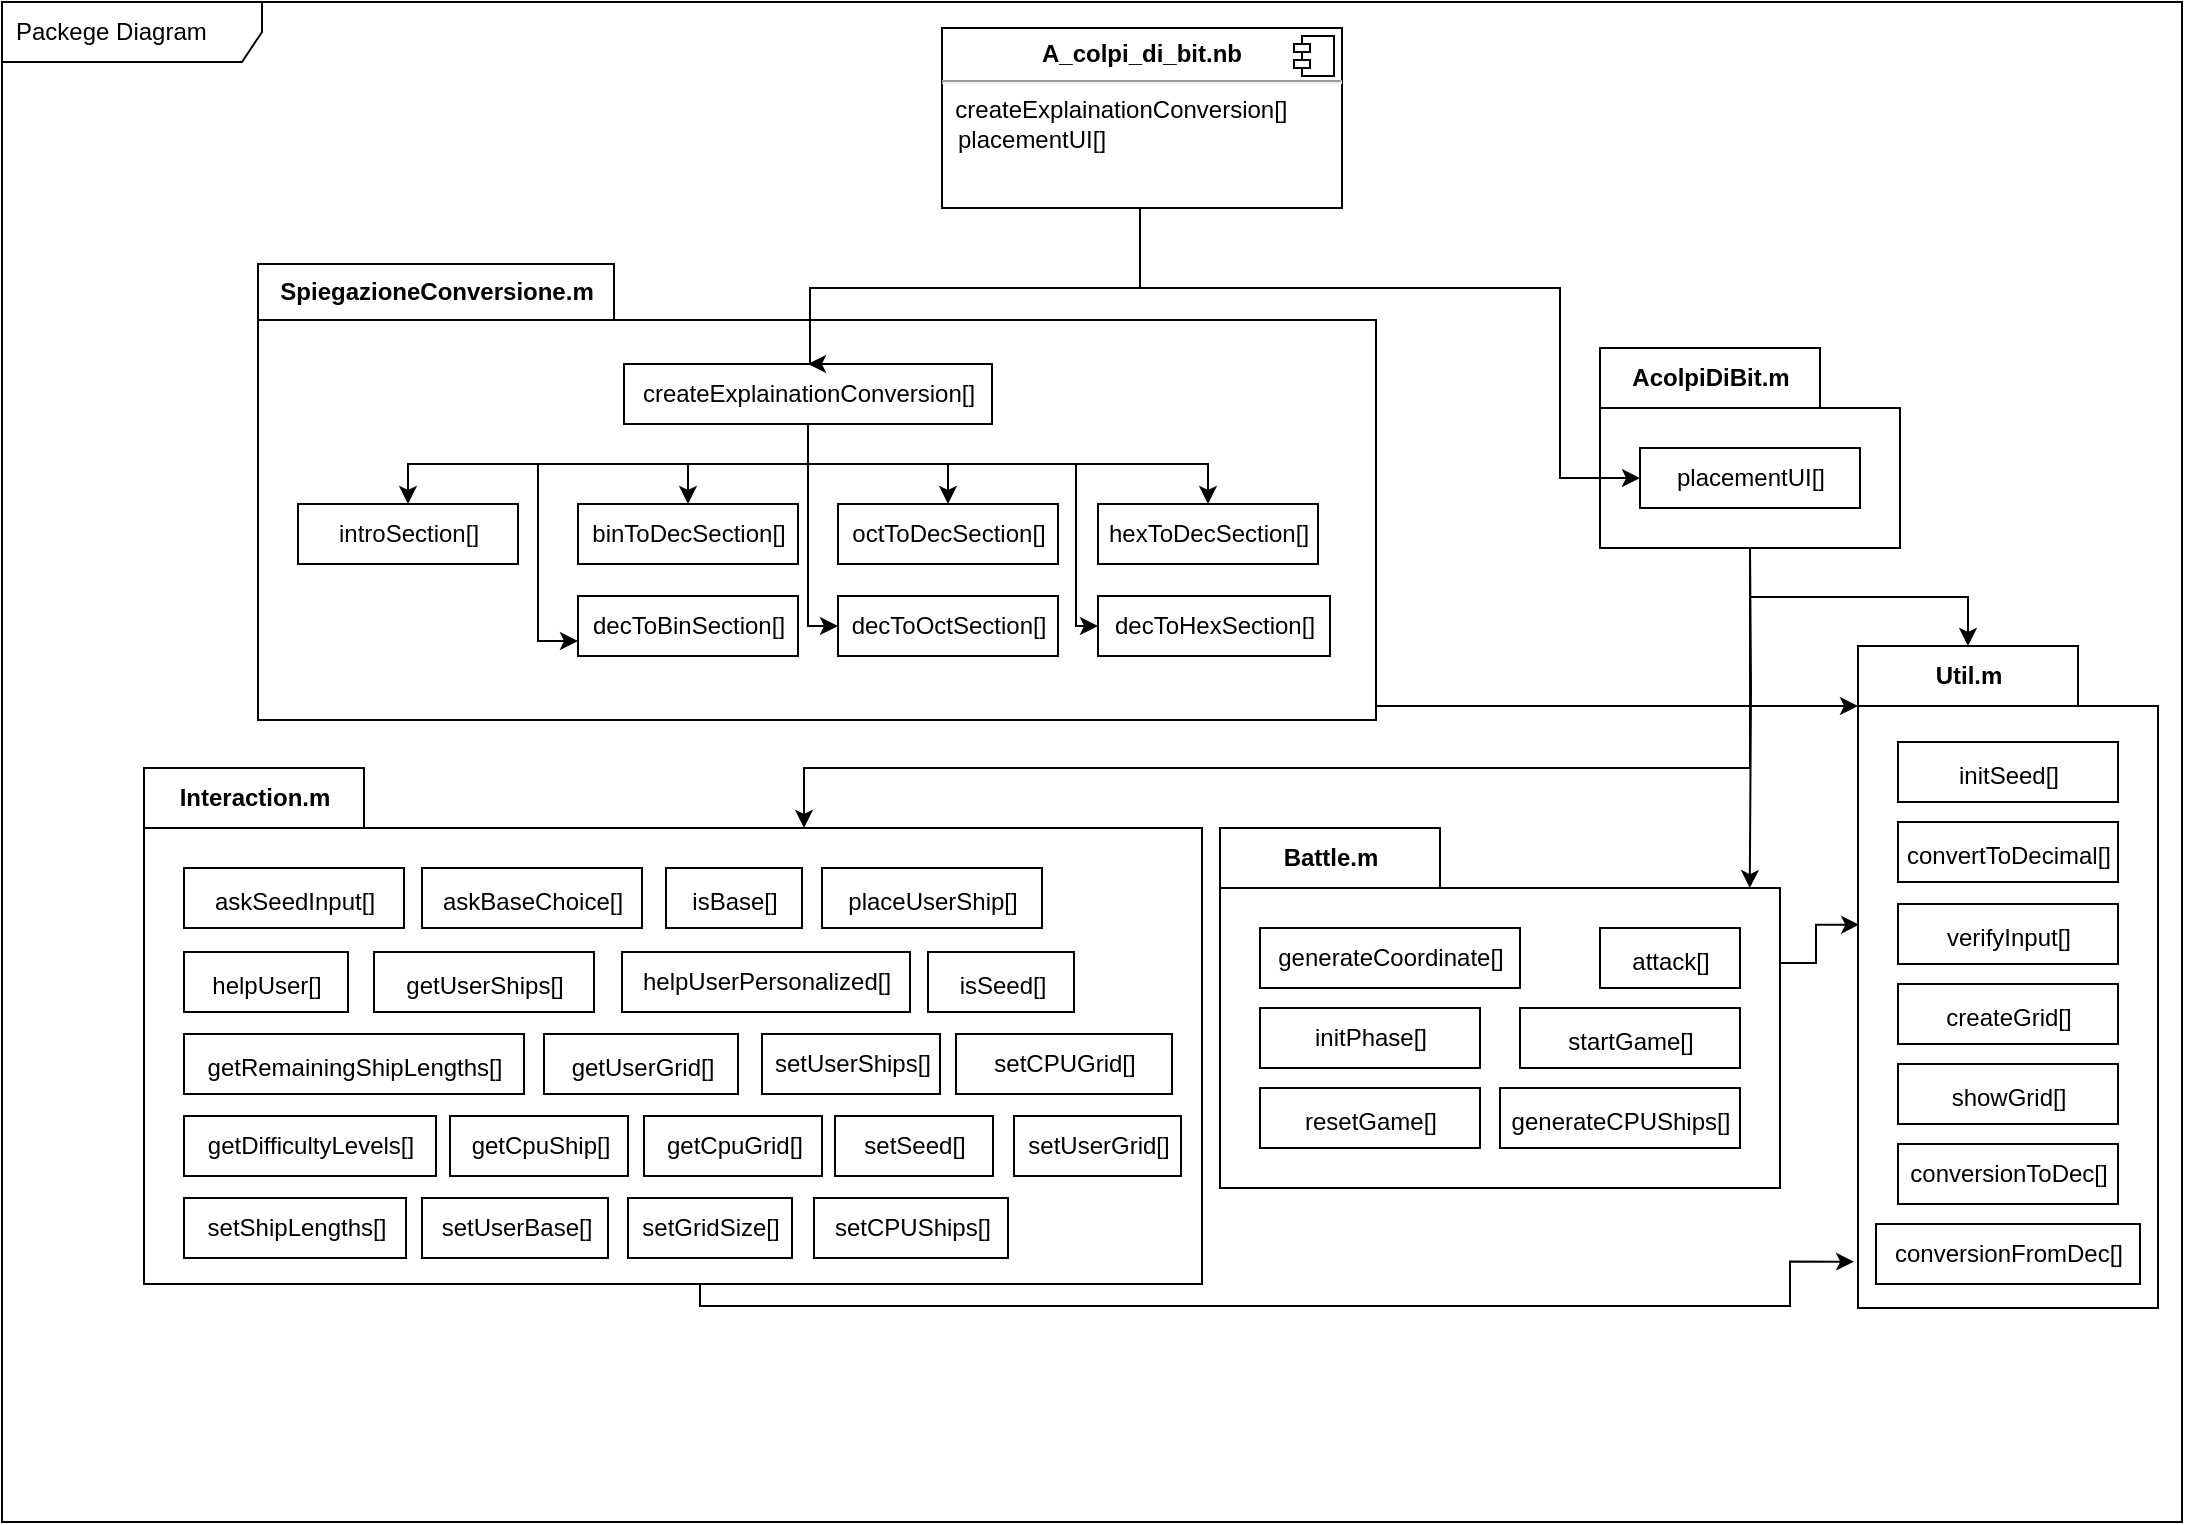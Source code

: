 <mxfile version="27.0.2">
  <diagram id="qPOIcfFmHbnymQS1OXpa" name="Pagina-1">
    <mxGraphModel dx="1978" dy="1729" grid="0" gridSize="10" guides="1" tooltips="1" connect="1" arrows="1" fold="1" page="1" pageScale="1" pageWidth="1169" pageHeight="827" math="0" shadow="0">
      <root>
        <mxCell id="0" />
        <mxCell id="1" parent="0" />
        <mxCell id="7lBY_pQXQDnRPIEdI0AO-6" value="Packege Diagram" style="shape=umlFrame;whiteSpace=wrap;html=1;width=130;height=30;boundedLbl=1;verticalAlign=middle;align=left;spacingLeft=5;fontFamily=Helvetica;fontSize=12;fontColor=default;fillColor=none;" parent="1" vertex="1">
          <mxGeometry x="11" y="77" width="1090" height="760" as="geometry" />
        </mxCell>
        <mxCell id="7lBY_pQXQDnRPIEdI0AO-42" style="edgeStyle=orthogonalEdgeStyle;rounded=0;orthogonalLoop=1;jettySize=auto;html=1;exitX=0.5;exitY=1;exitDx=0;exitDy=0;exitPerimeter=0;entryX=0;entryY=0;entryDx=330;entryDy=30;entryPerimeter=0;fontFamily=Helvetica;fontSize=12;fontColor=default;" parent="1" source="7lBY_pQXQDnRPIEdI0AO-3" target="7lBY_pQXQDnRPIEdI0AO-29" edge="1">
          <mxGeometry relative="1" as="geometry">
            <Array as="points">
              <mxPoint x="885" y="460" />
              <mxPoint x="412" y="460" />
            </Array>
          </mxGeometry>
        </mxCell>
        <mxCell id="7lBY_pQXQDnRPIEdI0AO-59" style="edgeStyle=orthogonalEdgeStyle;rounded=0;orthogonalLoop=1;jettySize=auto;html=1;exitX=0.5;exitY=1;exitDx=0;exitDy=0;exitPerimeter=0;entryX=0;entryY=0;entryDx=55;entryDy=0;entryPerimeter=0;fontFamily=Helvetica;fontSize=12;fontColor=default;" parent="1" source="7lBY_pQXQDnRPIEdI0AO-3" target="7lBY_pQXQDnRPIEdI0AO-46" edge="1">
          <mxGeometry relative="1" as="geometry" />
        </mxCell>
        <mxCell id="7lBY_pQXQDnRPIEdI0AO-3" value="AcolpiDiBit.m" style="shape=folder;fontStyle=1;tabWidth=110;tabHeight=30;tabPosition=left;html=1;boundedLbl=1;labelInHeader=1;container=1;collapsible=0;recursiveResize=0;fontFamily=Helvetica;fontSize=12;fontColor=default;fillColor=none;" parent="1" vertex="1">
          <mxGeometry x="810" y="250" width="150" height="100" as="geometry" />
        </mxCell>
        <mxCell id="7lBY_pQXQDnRPIEdI0AO-4" value="placementUI[]" style="html=1;fontFamily=Helvetica;fontSize=12;fontColor=default;fillColor=none;" parent="7lBY_pQXQDnRPIEdI0AO-3" vertex="1">
          <mxGeometry width="110" height="30" relative="1" as="geometry">
            <mxPoint x="20" y="50" as="offset" />
          </mxGeometry>
        </mxCell>
        <mxCell id="7lBY_pQXQDnRPIEdI0AO-52" style="edgeStyle=orthogonalEdgeStyle;rounded=0;orthogonalLoop=1;jettySize=auto;html=1;entryX=0.946;entryY=0.167;entryDx=0;entryDy=0;entryPerimeter=0;fontFamily=Helvetica;fontSize=12;fontColor=default;" parent="7lBY_pQXQDnRPIEdI0AO-3" target="7lBY_pQXQDnRPIEdI0AO-43" edge="1">
          <mxGeometry relative="1" as="geometry">
            <mxPoint x="75" y="100" as="sourcePoint" />
          </mxGeometry>
        </mxCell>
        <mxCell id="1x8Cyjn647WYstZl3578-10" style="edgeStyle=orthogonalEdgeStyle;rounded=0;orthogonalLoop=1;jettySize=auto;html=1;entryX=0;entryY=0;entryDx=0;entryDy=30;entryPerimeter=0;" parent="1" source="7lBY_pQXQDnRPIEdI0AO-7" target="7lBY_pQXQDnRPIEdI0AO-46" edge="1">
          <mxGeometry relative="1" as="geometry">
            <Array as="points">
              <mxPoint x="765" y="429" />
              <mxPoint x="765" y="429" />
            </Array>
          </mxGeometry>
        </mxCell>
        <mxCell id="7lBY_pQXQDnRPIEdI0AO-7" value="SpiegazioneConversione.m" style="shape=folder;fontStyle=1;tabWidth=178;tabHeight=28;tabPosition=left;html=1;boundedLbl=1;labelInHeader=1;container=1;collapsible=0;recursiveResize=0;fontFamily=Helvetica;fontSize=12;fontColor=default;fillColor=none;" parent="1" vertex="1">
          <mxGeometry x="139" y="208" width="559" height="228" as="geometry" />
        </mxCell>
        <mxCell id="7lBY_pQXQDnRPIEdI0AO-12" style="edgeStyle=orthogonalEdgeStyle;rounded=0;orthogonalLoop=1;jettySize=auto;html=1;entryX=0.5;entryY=0;entryDx=0;entryDy=0;fontFamily=Helvetica;fontSize=12;fontColor=default;" parent="7lBY_pQXQDnRPIEdI0AO-7" source="7lBY_pQXQDnRPIEdI0AO-8" target="7lBY_pQXQDnRPIEdI0AO-11" edge="1">
          <mxGeometry relative="1" as="geometry">
            <Array as="points">
              <mxPoint x="275" y="100" />
              <mxPoint x="75" y="100" />
            </Array>
          </mxGeometry>
        </mxCell>
        <mxCell id="7lBY_pQXQDnRPIEdI0AO-18" style="edgeStyle=orthogonalEdgeStyle;rounded=0;orthogonalLoop=1;jettySize=auto;html=1;entryX=0.5;entryY=0;entryDx=0;entryDy=0;fontFamily=Helvetica;fontSize=12;fontColor=default;" parent="7lBY_pQXQDnRPIEdI0AO-7" source="7lBY_pQXQDnRPIEdI0AO-8" target="7lBY_pQXQDnRPIEdI0AO-17" edge="1">
          <mxGeometry relative="1" as="geometry" />
        </mxCell>
        <mxCell id="7lBY_pQXQDnRPIEdI0AO-21" style="edgeStyle=orthogonalEdgeStyle;rounded=0;orthogonalLoop=1;jettySize=auto;html=1;entryX=0.5;entryY=0;entryDx=0;entryDy=0;fontFamily=Helvetica;fontSize=12;fontColor=default;" parent="7lBY_pQXQDnRPIEdI0AO-7" source="7lBY_pQXQDnRPIEdI0AO-8" target="7lBY_pQXQDnRPIEdI0AO-20" edge="1">
          <mxGeometry relative="1" as="geometry">
            <Array as="points">
              <mxPoint x="275" y="100" />
              <mxPoint x="345" y="100" />
            </Array>
          </mxGeometry>
        </mxCell>
        <mxCell id="7lBY_pQXQDnRPIEdI0AO-23" style="edgeStyle=orthogonalEdgeStyle;rounded=0;orthogonalLoop=1;jettySize=auto;html=1;entryX=0.5;entryY=0;entryDx=0;entryDy=0;fontFamily=Helvetica;fontSize=12;fontColor=default;" parent="7lBY_pQXQDnRPIEdI0AO-7" source="7lBY_pQXQDnRPIEdI0AO-8" target="7lBY_pQXQDnRPIEdI0AO-22" edge="1">
          <mxGeometry relative="1" as="geometry">
            <Array as="points">
              <mxPoint x="275" y="100" />
              <mxPoint x="475" y="100" />
            </Array>
          </mxGeometry>
        </mxCell>
        <mxCell id="1x8Cyjn647WYstZl3578-7" style="edgeStyle=orthogonalEdgeStyle;rounded=0;orthogonalLoop=1;jettySize=auto;html=1;entryX=0;entryY=0.75;entryDx=0;entryDy=0;" parent="7lBY_pQXQDnRPIEdI0AO-7" source="7lBY_pQXQDnRPIEdI0AO-8" target="1x8Cyjn647WYstZl3578-2" edge="1">
          <mxGeometry relative="1" as="geometry">
            <Array as="points">
              <mxPoint x="275" y="100" />
              <mxPoint x="140" y="100" />
              <mxPoint x="140" y="188" />
            </Array>
          </mxGeometry>
        </mxCell>
        <mxCell id="1x8Cyjn647WYstZl3578-8" style="edgeStyle=orthogonalEdgeStyle;rounded=0;orthogonalLoop=1;jettySize=auto;html=1;entryX=0;entryY=0.5;entryDx=0;entryDy=0;" parent="7lBY_pQXQDnRPIEdI0AO-7" source="7lBY_pQXQDnRPIEdI0AO-8" target="1x8Cyjn647WYstZl3578-3" edge="1">
          <mxGeometry relative="1" as="geometry">
            <Array as="points">
              <mxPoint x="275" y="181" />
            </Array>
          </mxGeometry>
        </mxCell>
        <mxCell id="1x8Cyjn647WYstZl3578-9" style="edgeStyle=orthogonalEdgeStyle;rounded=0;orthogonalLoop=1;jettySize=auto;html=1;entryX=0;entryY=0.5;entryDx=0;entryDy=0;" parent="7lBY_pQXQDnRPIEdI0AO-7" source="7lBY_pQXQDnRPIEdI0AO-8" target="1x8Cyjn647WYstZl3578-4" edge="1">
          <mxGeometry relative="1" as="geometry">
            <Array as="points">
              <mxPoint x="275" y="100" />
              <mxPoint x="409" y="100" />
              <mxPoint x="409" y="181" />
            </Array>
          </mxGeometry>
        </mxCell>
        <mxCell id="7lBY_pQXQDnRPIEdI0AO-8" value="createExplainationConversion[]" style="html=1;fontFamily=Helvetica;fontSize=12;fontColor=default;fillColor=none;" parent="7lBY_pQXQDnRPIEdI0AO-7" vertex="1">
          <mxGeometry width="184" height="30" relative="1" as="geometry">
            <mxPoint x="183" y="50" as="offset" />
          </mxGeometry>
        </mxCell>
        <mxCell id="7lBY_pQXQDnRPIEdI0AO-11" value="introSection[]" style="html=1;fontFamily=Helvetica;fontSize=12;fontColor=default;fillColor=none;" parent="7lBY_pQXQDnRPIEdI0AO-7" vertex="1">
          <mxGeometry x="20" y="120" width="110" height="30" as="geometry" />
        </mxCell>
        <mxCell id="7lBY_pQXQDnRPIEdI0AO-17" value="binToDecSection[]" style="html=1;fontFamily=Helvetica;fontSize=12;fontColor=default;fillColor=none;" parent="7lBY_pQXQDnRPIEdI0AO-7" vertex="1">
          <mxGeometry x="160" y="120" width="110" height="30" as="geometry" />
        </mxCell>
        <mxCell id="7lBY_pQXQDnRPIEdI0AO-20" value="octToDecSection[]" style="html=1;fontFamily=Helvetica;fontSize=12;fontColor=default;fillColor=none;" parent="7lBY_pQXQDnRPIEdI0AO-7" vertex="1">
          <mxGeometry x="290" y="120" width="110" height="30" as="geometry" />
        </mxCell>
        <mxCell id="7lBY_pQXQDnRPIEdI0AO-22" value="hexToDecSection[]" style="html=1;fontFamily=Helvetica;fontSize=12;fontColor=default;fillColor=none;" parent="7lBY_pQXQDnRPIEdI0AO-7" vertex="1">
          <mxGeometry x="420" y="120" width="110" height="30" as="geometry" />
        </mxCell>
        <mxCell id="1x8Cyjn647WYstZl3578-2" value="decToBinSection[]" style="html=1;fontFamily=Helvetica;fontSize=12;fontColor=default;fillColor=none;" parent="7lBY_pQXQDnRPIEdI0AO-7" vertex="1">
          <mxGeometry x="160" y="166" width="110" height="30" as="geometry" />
        </mxCell>
        <mxCell id="1x8Cyjn647WYstZl3578-3" value="decToOctSection[]" style="html=1;fontFamily=Helvetica;fontSize=12;fontColor=default;fillColor=none;" parent="7lBY_pQXQDnRPIEdI0AO-7" vertex="1">
          <mxGeometry x="290" y="166" width="110" height="30" as="geometry" />
        </mxCell>
        <mxCell id="1x8Cyjn647WYstZl3578-4" value="decToHexSection[]" style="html=1;fontFamily=Helvetica;fontSize=12;fontColor=default;fillColor=none;" parent="7lBY_pQXQDnRPIEdI0AO-7" vertex="1">
          <mxGeometry x="420" y="166" width="116" height="30" as="geometry" />
        </mxCell>
        <mxCell id="7lBY_pQXQDnRPIEdI0AO-27" style="edgeStyle=orthogonalEdgeStyle;rounded=0;orthogonalLoop=1;jettySize=auto;html=1;entryX=0.5;entryY=0;entryDx=0;entryDy=0;fontFamily=Helvetica;fontSize=12;fontColor=default;" parent="1" source="7lBY_pQXQDnRPIEdI0AO-25" target="7lBY_pQXQDnRPIEdI0AO-8" edge="1">
          <mxGeometry relative="1" as="geometry">
            <Array as="points">
              <mxPoint x="580" y="220" />
              <mxPoint x="415" y="220" />
            </Array>
          </mxGeometry>
        </mxCell>
        <mxCell id="7lBY_pQXQDnRPIEdI0AO-28" style="edgeStyle=orthogonalEdgeStyle;rounded=0;orthogonalLoop=1;jettySize=auto;html=1;entryX=0;entryY=0.5;entryDx=0;entryDy=0;fontFamily=Helvetica;fontSize=12;fontColor=default;" parent="1" source="7lBY_pQXQDnRPIEdI0AO-25" target="7lBY_pQXQDnRPIEdI0AO-4" edge="1">
          <mxGeometry relative="1" as="geometry">
            <Array as="points">
              <mxPoint x="580" y="220" />
              <mxPoint x="790" y="220" />
              <mxPoint x="790" y="315" />
            </Array>
          </mxGeometry>
        </mxCell>
        <mxCell id="7lBY_pQXQDnRPIEdI0AO-25" value="&lt;p style=&quot;margin: 0px ; margin-top: 6px ; text-align: center&quot;&gt;&lt;b&gt;A_colpi_di_bit.nb&lt;/b&gt;&lt;/p&gt;&lt;hr&gt;&lt;span style=&quot;text-align: center&quot;&gt;&amp;nbsp; createExplainationConversion[]&lt;/span&gt;&lt;p style=&quot;margin: 0px ; margin-left: 8px&quot;&gt;placementUI[]&lt;/p&gt;" style="align=left;overflow=fill;html=1;dropTarget=0;fontFamily=Helvetica;fontSize=12;fontColor=default;fillColor=none;" parent="1" vertex="1">
          <mxGeometry x="481" y="90" width="200" height="90" as="geometry" />
        </mxCell>
        <mxCell id="7lBY_pQXQDnRPIEdI0AO-26" value="" style="shape=component;jettyWidth=8;jettyHeight=4;fontFamily=Helvetica;fontSize=12;fontColor=default;fillColor=none;html=1;" parent="7lBY_pQXQDnRPIEdI0AO-25" vertex="1">
          <mxGeometry x="1" width="20" height="20" relative="1" as="geometry">
            <mxPoint x="-24" y="4" as="offset" />
          </mxGeometry>
        </mxCell>
        <mxCell id="7lBY_pQXQDnRPIEdI0AO-67" style="edgeStyle=orthogonalEdgeStyle;rounded=0;orthogonalLoop=1;jettySize=auto;html=1;entryX=-0.013;entryY=0.93;entryDx=0;entryDy=0;entryPerimeter=0;fontFamily=Helvetica;fontSize=12;fontColor=default;" parent="1" source="7lBY_pQXQDnRPIEdI0AO-29" target="7lBY_pQXQDnRPIEdI0AO-46" edge="1">
          <mxGeometry relative="1" as="geometry">
            <Array as="points">
              <mxPoint x="360" y="729" />
              <mxPoint x="905" y="729" />
              <mxPoint x="905" y="707" />
            </Array>
          </mxGeometry>
        </mxCell>
        <mxCell id="7lBY_pQXQDnRPIEdI0AO-29" value="Interaction.m" style="shape=folder;fontStyle=1;tabWidth=110;tabHeight=30;tabPosition=left;html=1;boundedLbl=1;labelInHeader=1;container=1;collapsible=0;recursiveResize=0;fontFamily=Helvetica;fontSize=12;fontColor=default;fillColor=none;" parent="1" vertex="1">
          <mxGeometry x="82" y="460" width="529" height="258" as="geometry" />
        </mxCell>
        <mxCell id="7lBY_pQXQDnRPIEdI0AO-30" value="&lt;span&gt;&lt;font style=&quot;font-size: 12px&quot;&gt;askSeedInput[]&lt;/font&gt;&lt;/span&gt;&lt;span style=&quot;font-size: medium&quot;&gt;&lt;/span&gt;" style="html=1;fontFamily=Helvetica;fontSize=12;fontColor=default;fillColor=none;" parent="7lBY_pQXQDnRPIEdI0AO-29" vertex="1">
          <mxGeometry width="110" height="30" relative="1" as="geometry">
            <mxPoint x="20" y="50" as="offset" />
          </mxGeometry>
        </mxCell>
        <mxCell id="7lBY_pQXQDnRPIEdI0AO-31" value="&lt;span&gt;&lt;font style=&quot;font-size: 12px&quot;&gt;helpUser[]&lt;/font&gt;&lt;/span&gt;&lt;span style=&quot;font-size: medium&quot;&gt;&lt;/span&gt;" style="html=1;fontFamily=Helvetica;fontSize=12;fontColor=default;fillColor=none;" parent="7lBY_pQXQDnRPIEdI0AO-29" vertex="1">
          <mxGeometry x="20" y="92" width="82" height="30" as="geometry" />
        </mxCell>
        <mxCell id="7lBY_pQXQDnRPIEdI0AO-32" value="&lt;span&gt;&lt;font style=&quot;font-size: 12px&quot;&gt;getUserGrid[]&lt;/font&gt;&lt;/span&gt;&lt;span style=&quot;font-size: medium&quot;&gt;&lt;/span&gt;" style="html=1;fontFamily=Helvetica;fontSize=12;fontColor=default;fillColor=none;" parent="7lBY_pQXQDnRPIEdI0AO-29" vertex="1">
          <mxGeometry x="200" y="133" width="97" height="30" as="geometry" />
        </mxCell>
        <mxCell id="7lBY_pQXQDnRPIEdI0AO-33" value="&lt;span&gt;&lt;font style=&quot;font-size: 12px&quot;&gt;getRemainingShipLengths[]&lt;/font&gt;&lt;/span&gt;&lt;span style=&quot;font-size: medium&quot;&gt;&lt;/span&gt;" style="html=1;fontFamily=Helvetica;fontSize=12;fontColor=default;fillColor=none;" parent="7lBY_pQXQDnRPIEdI0AO-29" vertex="1">
          <mxGeometry x="20" y="133" width="170" height="30" as="geometry" />
        </mxCell>
        <mxCell id="7lBY_pQXQDnRPIEdI0AO-34" value="&lt;span&gt;&lt;font style=&quot;font-size: 12px&quot;&gt;askBaseChoice[]&lt;/font&gt;&lt;/span&gt;&lt;span style=&quot;font-size: medium&quot;&gt;&lt;/span&gt;" style="html=1;fontFamily=Helvetica;fontSize=12;fontColor=default;fillColor=none;" parent="7lBY_pQXQDnRPIEdI0AO-29" vertex="1">
          <mxGeometry x="139" y="50" width="110" height="30" as="geometry" />
        </mxCell>
        <mxCell id="7lBY_pQXQDnRPIEdI0AO-35" value="&lt;span&gt;&lt;font style=&quot;font-size: 12px&quot;&gt;placeUserShip[]&lt;/font&gt;&lt;/span&gt;&lt;span style=&quot;font-size: medium&quot;&gt;&lt;/span&gt;" style="html=1;fontFamily=Helvetica;fontSize=12;fontColor=default;fillColor=none;" parent="7lBY_pQXQDnRPIEdI0AO-29" vertex="1">
          <mxGeometry x="339" y="50" width="110" height="30" as="geometry" />
        </mxCell>
        <mxCell id="7lBY_pQXQDnRPIEdI0AO-37" value="&lt;span&gt;&lt;font style=&quot;font-size: 12px&quot;&gt;isSeed[]&lt;/font&gt;&lt;/span&gt;&lt;span style=&quot;font-size: medium&quot;&gt;&lt;/span&gt;" style="html=1;fontFamily=Helvetica;fontSize=12;fontColor=default;fillColor=none;" parent="7lBY_pQXQDnRPIEdI0AO-29" vertex="1">
          <mxGeometry x="392" y="92" width="73" height="30" as="geometry" />
        </mxCell>
        <mxCell id="7lBY_pQXQDnRPIEdI0AO-39" value="&lt;span&gt;&lt;font style=&quot;font-size: 12px&quot;&gt;isBase[]&lt;/font&gt;&lt;/span&gt;&lt;span style=&quot;font-size: medium&quot;&gt;&lt;/span&gt;" style="html=1;fontFamily=Helvetica;fontSize=12;fontColor=default;fillColor=none;" parent="7lBY_pQXQDnRPIEdI0AO-29" vertex="1">
          <mxGeometry x="261" y="50" width="68" height="30" as="geometry" />
        </mxCell>
        <mxCell id="7lBY_pQXQDnRPIEdI0AO-40" value="&lt;span&gt;&lt;font style=&quot;font-size: 12px&quot;&gt;getUserShips[]&lt;/font&gt;&lt;/span&gt;&lt;span style=&quot;font-size: medium&quot;&gt;&lt;/span&gt;" style="html=1;fontFamily=Helvetica;fontSize=12;fontColor=default;fillColor=none;" parent="7lBY_pQXQDnRPIEdI0AO-29" vertex="1">
          <mxGeometry x="115" y="92" width="110" height="30" as="geometry" />
        </mxCell>
        <mxCell id="qK9vAb9lrZqI7VwVucSK-1" value="helpUserPersonalized[]" style="html=1;fontFamily=Helvetica;fontSize=12;fontColor=default;fillColor=none;" parent="7lBY_pQXQDnRPIEdI0AO-29" vertex="1">
          <mxGeometry x="239" y="92" width="144" height="30" as="geometry" />
        </mxCell>
        <mxCell id="qK9vAb9lrZqI7VwVucSK-2" value="getDifficultyLevels[]" style="html=1;fontFamily=Helvetica;fontSize=12;fontColor=default;fillColor=none;" parent="7lBY_pQXQDnRPIEdI0AO-29" vertex="1">
          <mxGeometry x="20" y="174" width="126" height="30" as="geometry" />
        </mxCell>
        <mxCell id="qK9vAb9lrZqI7VwVucSK-3" value="getCpuShip[]" style="html=1;fontFamily=Helvetica;fontSize=12;fontColor=default;fillColor=none;" parent="7lBY_pQXQDnRPIEdI0AO-29" vertex="1">
          <mxGeometry x="153" y="174" width="89" height="30" as="geometry" />
        </mxCell>
        <mxCell id="qK9vAb9lrZqI7VwVucSK-4" value="getCpuGrid[]" style="html=1;fontFamily=Helvetica;fontSize=12;fontColor=default;fillColor=none;" parent="7lBY_pQXQDnRPIEdI0AO-29" vertex="1">
          <mxGeometry x="250" y="174" width="89" height="30" as="geometry" />
        </mxCell>
        <mxCell id="qK9vAb9lrZqI7VwVucSK-5" value="setShipLengths[]" style="html=1;fontFamily=Helvetica;fontSize=12;fontColor=default;fillColor=none;" parent="7lBY_pQXQDnRPIEdI0AO-29" vertex="1">
          <mxGeometry x="20" y="215" width="111" height="30" as="geometry" />
        </mxCell>
        <mxCell id="qK9vAb9lrZqI7VwVucSK-21" value="setUserBase[]" style="html=1;fontFamily=Helvetica;fontSize=12;fontColor=default;fillColor=none;" parent="7lBY_pQXQDnRPIEdI0AO-29" vertex="1">
          <mxGeometry x="139" y="215" width="93" height="30" as="geometry" />
        </mxCell>
        <mxCell id="qK9vAb9lrZqI7VwVucSK-38" value="setGridSize[]" style="html=1;fontFamily=Helvetica;fontSize=12;fontColor=default;fillColor=none;" parent="7lBY_pQXQDnRPIEdI0AO-29" vertex="1">
          <mxGeometry x="242" y="215" width="82" height="30" as="geometry" />
        </mxCell>
        <mxCell id="qK9vAb9lrZqI7VwVucSK-39" value="setCPUShips[]" style="html=1;fontFamily=Helvetica;fontSize=12;fontColor=default;fillColor=none;" parent="7lBY_pQXQDnRPIEdI0AO-29" vertex="1">
          <mxGeometry x="335" y="215" width="97" height="30" as="geometry" />
        </mxCell>
        <mxCell id="qK9vAb9lrZqI7VwVucSK-40" value="setSeed[]" style="html=1;fontFamily=Helvetica;fontSize=12;fontColor=default;fillColor=none;" parent="7lBY_pQXQDnRPIEdI0AO-29" vertex="1">
          <mxGeometry x="345.5" y="174" width="79" height="30" as="geometry" />
        </mxCell>
        <mxCell id="qK9vAb9lrZqI7VwVucSK-41" value="setUserShips[]" style="html=1;fontFamily=Helvetica;fontSize=12;fontColor=default;fillColor=none;" parent="7lBY_pQXQDnRPIEdI0AO-29" vertex="1">
          <mxGeometry x="309" y="133" width="89" height="30" as="geometry" />
        </mxCell>
        <mxCell id="qK9vAb9lrZqI7VwVucSK-42" value="setCPUGrid[]" style="html=1;fontFamily=Helvetica;fontSize=12;fontColor=default;fillColor=none;" parent="7lBY_pQXQDnRPIEdI0AO-29" vertex="1">
          <mxGeometry x="406" y="133" width="108" height="30" as="geometry" />
        </mxCell>
        <mxCell id="qK9vAb9lrZqI7VwVucSK-43" value="setUserGrid[]" style="html=1;fontFamily=Helvetica;fontSize=12;fontColor=default;fillColor=none;" parent="7lBY_pQXQDnRPIEdI0AO-29" vertex="1">
          <mxGeometry x="435" y="174" width="83.5" height="30" as="geometry" />
        </mxCell>
        <mxCell id="7lBY_pQXQDnRPIEdI0AO-65" style="edgeStyle=orthogonalEdgeStyle;rounded=0;orthogonalLoop=1;jettySize=auto;html=1;exitX=0;exitY=0;exitDx=280;exitDy=67.5;exitPerimeter=0;entryX=0.004;entryY=0.421;entryDx=0;entryDy=0;entryPerimeter=0;fontFamily=Helvetica;fontSize=12;fontColor=default;" parent="1" source="7lBY_pQXQDnRPIEdI0AO-43" target="7lBY_pQXQDnRPIEdI0AO-46" edge="1">
          <mxGeometry relative="1" as="geometry">
            <Array as="points">
              <mxPoint x="918" y="557" />
              <mxPoint x="918" y="538" />
            </Array>
          </mxGeometry>
        </mxCell>
        <mxCell id="7lBY_pQXQDnRPIEdI0AO-43" value="Battle.m" style="shape=folder;fontStyle=1;tabWidth=110;tabHeight=30;tabPosition=left;html=1;boundedLbl=1;labelInHeader=1;container=1;collapsible=0;recursiveResize=0;fontFamily=Helvetica;fontSize=12;fontColor=default;fillColor=none;" parent="1" vertex="1">
          <mxGeometry x="620" y="490" width="280" height="180" as="geometry" />
        </mxCell>
        <mxCell id="7lBY_pQXQDnRPIEdI0AO-44" value="generateCoordinate[]" style="html=1;fontFamily=Helvetica;fontSize=12;fontColor=default;fillColor=none;" parent="7lBY_pQXQDnRPIEdI0AO-43" vertex="1">
          <mxGeometry width="130" height="30" relative="1" as="geometry">
            <mxPoint x="20" y="50" as="offset" />
          </mxGeometry>
        </mxCell>
        <mxCell id="7lBY_pQXQDnRPIEdI0AO-48" value="&lt;span&gt;&lt;font style=&quot;font-size: 12px&quot;&gt;attack[]&lt;/font&gt;&lt;/span&gt;&lt;span style=&quot;font-size: medium&quot;&gt;&lt;/span&gt;" style="html=1;fontFamily=Helvetica;fontSize=12;fontColor=default;fillColor=none;" parent="7lBY_pQXQDnRPIEdI0AO-43" vertex="1">
          <mxGeometry x="190" y="50" width="70" height="30" as="geometry" />
        </mxCell>
        <mxCell id="7lBY_pQXQDnRPIEdI0AO-49" value="&lt;span&gt;&lt;font style=&quot;font-size: 12px&quot;&gt;generateCPUShips[]&lt;/font&gt;&lt;/span&gt;&lt;span style=&quot;font-size: medium&quot;&gt;&lt;/span&gt;" style="html=1;fontFamily=Helvetica;fontSize=12;fontColor=default;fillColor=none;" parent="7lBY_pQXQDnRPIEdI0AO-43" vertex="1">
          <mxGeometry x="140" y="130" width="120" height="30" as="geometry" />
        </mxCell>
        <mxCell id="7lBY_pQXQDnRPIEdI0AO-50" value="&lt;span&gt;&lt;font style=&quot;font-size: 12px&quot;&gt;startGame[]&lt;/font&gt;&lt;/span&gt;&lt;span style=&quot;font-size: medium&quot;&gt;&lt;/span&gt;" style="html=1;fontFamily=Helvetica;fontSize=12;fontColor=default;fillColor=none;" parent="7lBY_pQXQDnRPIEdI0AO-43" vertex="1">
          <mxGeometry x="150" y="90" width="110" height="30" as="geometry" />
        </mxCell>
        <mxCell id="7lBY_pQXQDnRPIEdI0AO-36" value="&lt;span&gt;&lt;font style=&quot;font-size: 12px&quot;&gt;resetGame[]&lt;/font&gt;&lt;/span&gt;&lt;span style=&quot;font-size: medium&quot;&gt;&lt;/span&gt;" style="html=1;fontFamily=Helvetica;fontSize=12;fontColor=default;fillColor=none;" parent="7lBY_pQXQDnRPIEdI0AO-43" vertex="1">
          <mxGeometry x="20" y="130" width="110" height="30" as="geometry" />
        </mxCell>
        <mxCell id="7lBY_pQXQDnRPIEdI0AO-38" value="&lt;span&gt;&lt;font style=&quot;font-size: 12px&quot;&gt;initPhase[]&lt;/font&gt;&lt;/span&gt;" style="html=1;fontFamily=Helvetica;fontSize=12;fontColor=default;fillColor=none;" parent="7lBY_pQXQDnRPIEdI0AO-43" vertex="1">
          <mxGeometry x="20" y="90" width="110" height="30" as="geometry" />
        </mxCell>
        <mxCell id="7lBY_pQXQDnRPIEdI0AO-46" value="Util.m" style="shape=folder;fontStyle=1;tabWidth=110;tabHeight=30;tabPosition=left;html=1;boundedLbl=1;labelInHeader=1;container=1;collapsible=0;recursiveResize=0;fontFamily=Helvetica;fontSize=12;fontColor=default;fillColor=none;" parent="1" vertex="1">
          <mxGeometry x="939" y="399" width="150" height="331" as="geometry" />
        </mxCell>
        <mxCell id="7lBY_pQXQDnRPIEdI0AO-47" value="&lt;span&gt;&lt;font style=&quot;font-size: 12px&quot;&gt;initSeed[]&lt;/font&gt;&lt;/span&gt;&lt;span style=&quot;font-size: medium&quot;&gt;&lt;/span&gt;" style="html=1;fontFamily=Helvetica;fontSize=12;fontColor=default;fillColor=none;" parent="7lBY_pQXQDnRPIEdI0AO-46" vertex="1">
          <mxGeometry width="110" height="30" relative="1" as="geometry">
            <mxPoint x="20" y="48" as="offset" />
          </mxGeometry>
        </mxCell>
        <mxCell id="7lBY_pQXQDnRPIEdI0AO-53" value="&lt;span&gt;&lt;font style=&quot;font-size: 12px&quot;&gt;convertToDecimal[]&lt;/font&gt;&lt;/span&gt;&lt;span style=&quot;font-size: medium&quot;&gt;&lt;/span&gt;" style="html=1;fontFamily=Helvetica;fontSize=12;fontColor=default;fillColor=none;" parent="7lBY_pQXQDnRPIEdI0AO-46" vertex="1">
          <mxGeometry x="20" y="88" width="110" height="30" as="geometry" />
        </mxCell>
        <mxCell id="7lBY_pQXQDnRPIEdI0AO-55" value="&lt;span&gt;&lt;font style=&quot;font-size: 12px&quot;&gt;verifyInput[]&lt;/font&gt;&lt;/span&gt;&lt;span style=&quot;font-size: medium&quot;&gt;&lt;/span&gt;" style="html=1;fontFamily=Helvetica;fontSize=12;fontColor=default;fillColor=none;" parent="7lBY_pQXQDnRPIEdI0AO-46" vertex="1">
          <mxGeometry x="20" y="129" width="110" height="30" as="geometry" />
        </mxCell>
        <mxCell id="7lBY_pQXQDnRPIEdI0AO-56" value="&lt;span&gt;&lt;font style=&quot;font-size: 12px&quot;&gt;createGrid[]&lt;/font&gt;&lt;/span&gt;&lt;span style=&quot;font-size: medium&quot;&gt;&lt;/span&gt;" style="html=1;fontFamily=Helvetica;fontSize=12;fontColor=default;fillColor=none;" parent="7lBY_pQXQDnRPIEdI0AO-46" vertex="1">
          <mxGeometry x="20" y="169" width="110" height="30" as="geometry" />
        </mxCell>
        <mxCell id="7lBY_pQXQDnRPIEdI0AO-57" value="&lt;span&gt;&lt;font style=&quot;font-size: 12px&quot;&gt;showGrid[]&lt;/font&gt;&lt;/span&gt;&lt;span style=&quot;font-size: medium&quot;&gt;&lt;/span&gt;" style="html=1;fontFamily=Helvetica;fontSize=12;fontColor=default;fillColor=none;" parent="7lBY_pQXQDnRPIEdI0AO-46" vertex="1">
          <mxGeometry x="20" y="209" width="110" height="30" as="geometry" />
        </mxCell>
        <mxCell id="O4PBWku0AnlKPwuUUSTr-1" value="conversionFromDec[]" style="html=1;fontFamily=Helvetica;fontSize=12;fontColor=default;fillColor=none;" parent="7lBY_pQXQDnRPIEdI0AO-46" vertex="1">
          <mxGeometry x="9" y="289" width="132" height="30" as="geometry" />
        </mxCell>
        <mxCell id="1x8Cyjn647WYstZl3578-1" value="conversionToDec[]" style="html=1;fontFamily=Helvetica;fontSize=12;fontColor=default;fillColor=none;" parent="7lBY_pQXQDnRPIEdI0AO-46" vertex="1">
          <mxGeometry x="20" y="249" width="110" height="30" as="geometry" />
        </mxCell>
      </root>
    </mxGraphModel>
  </diagram>
</mxfile>
